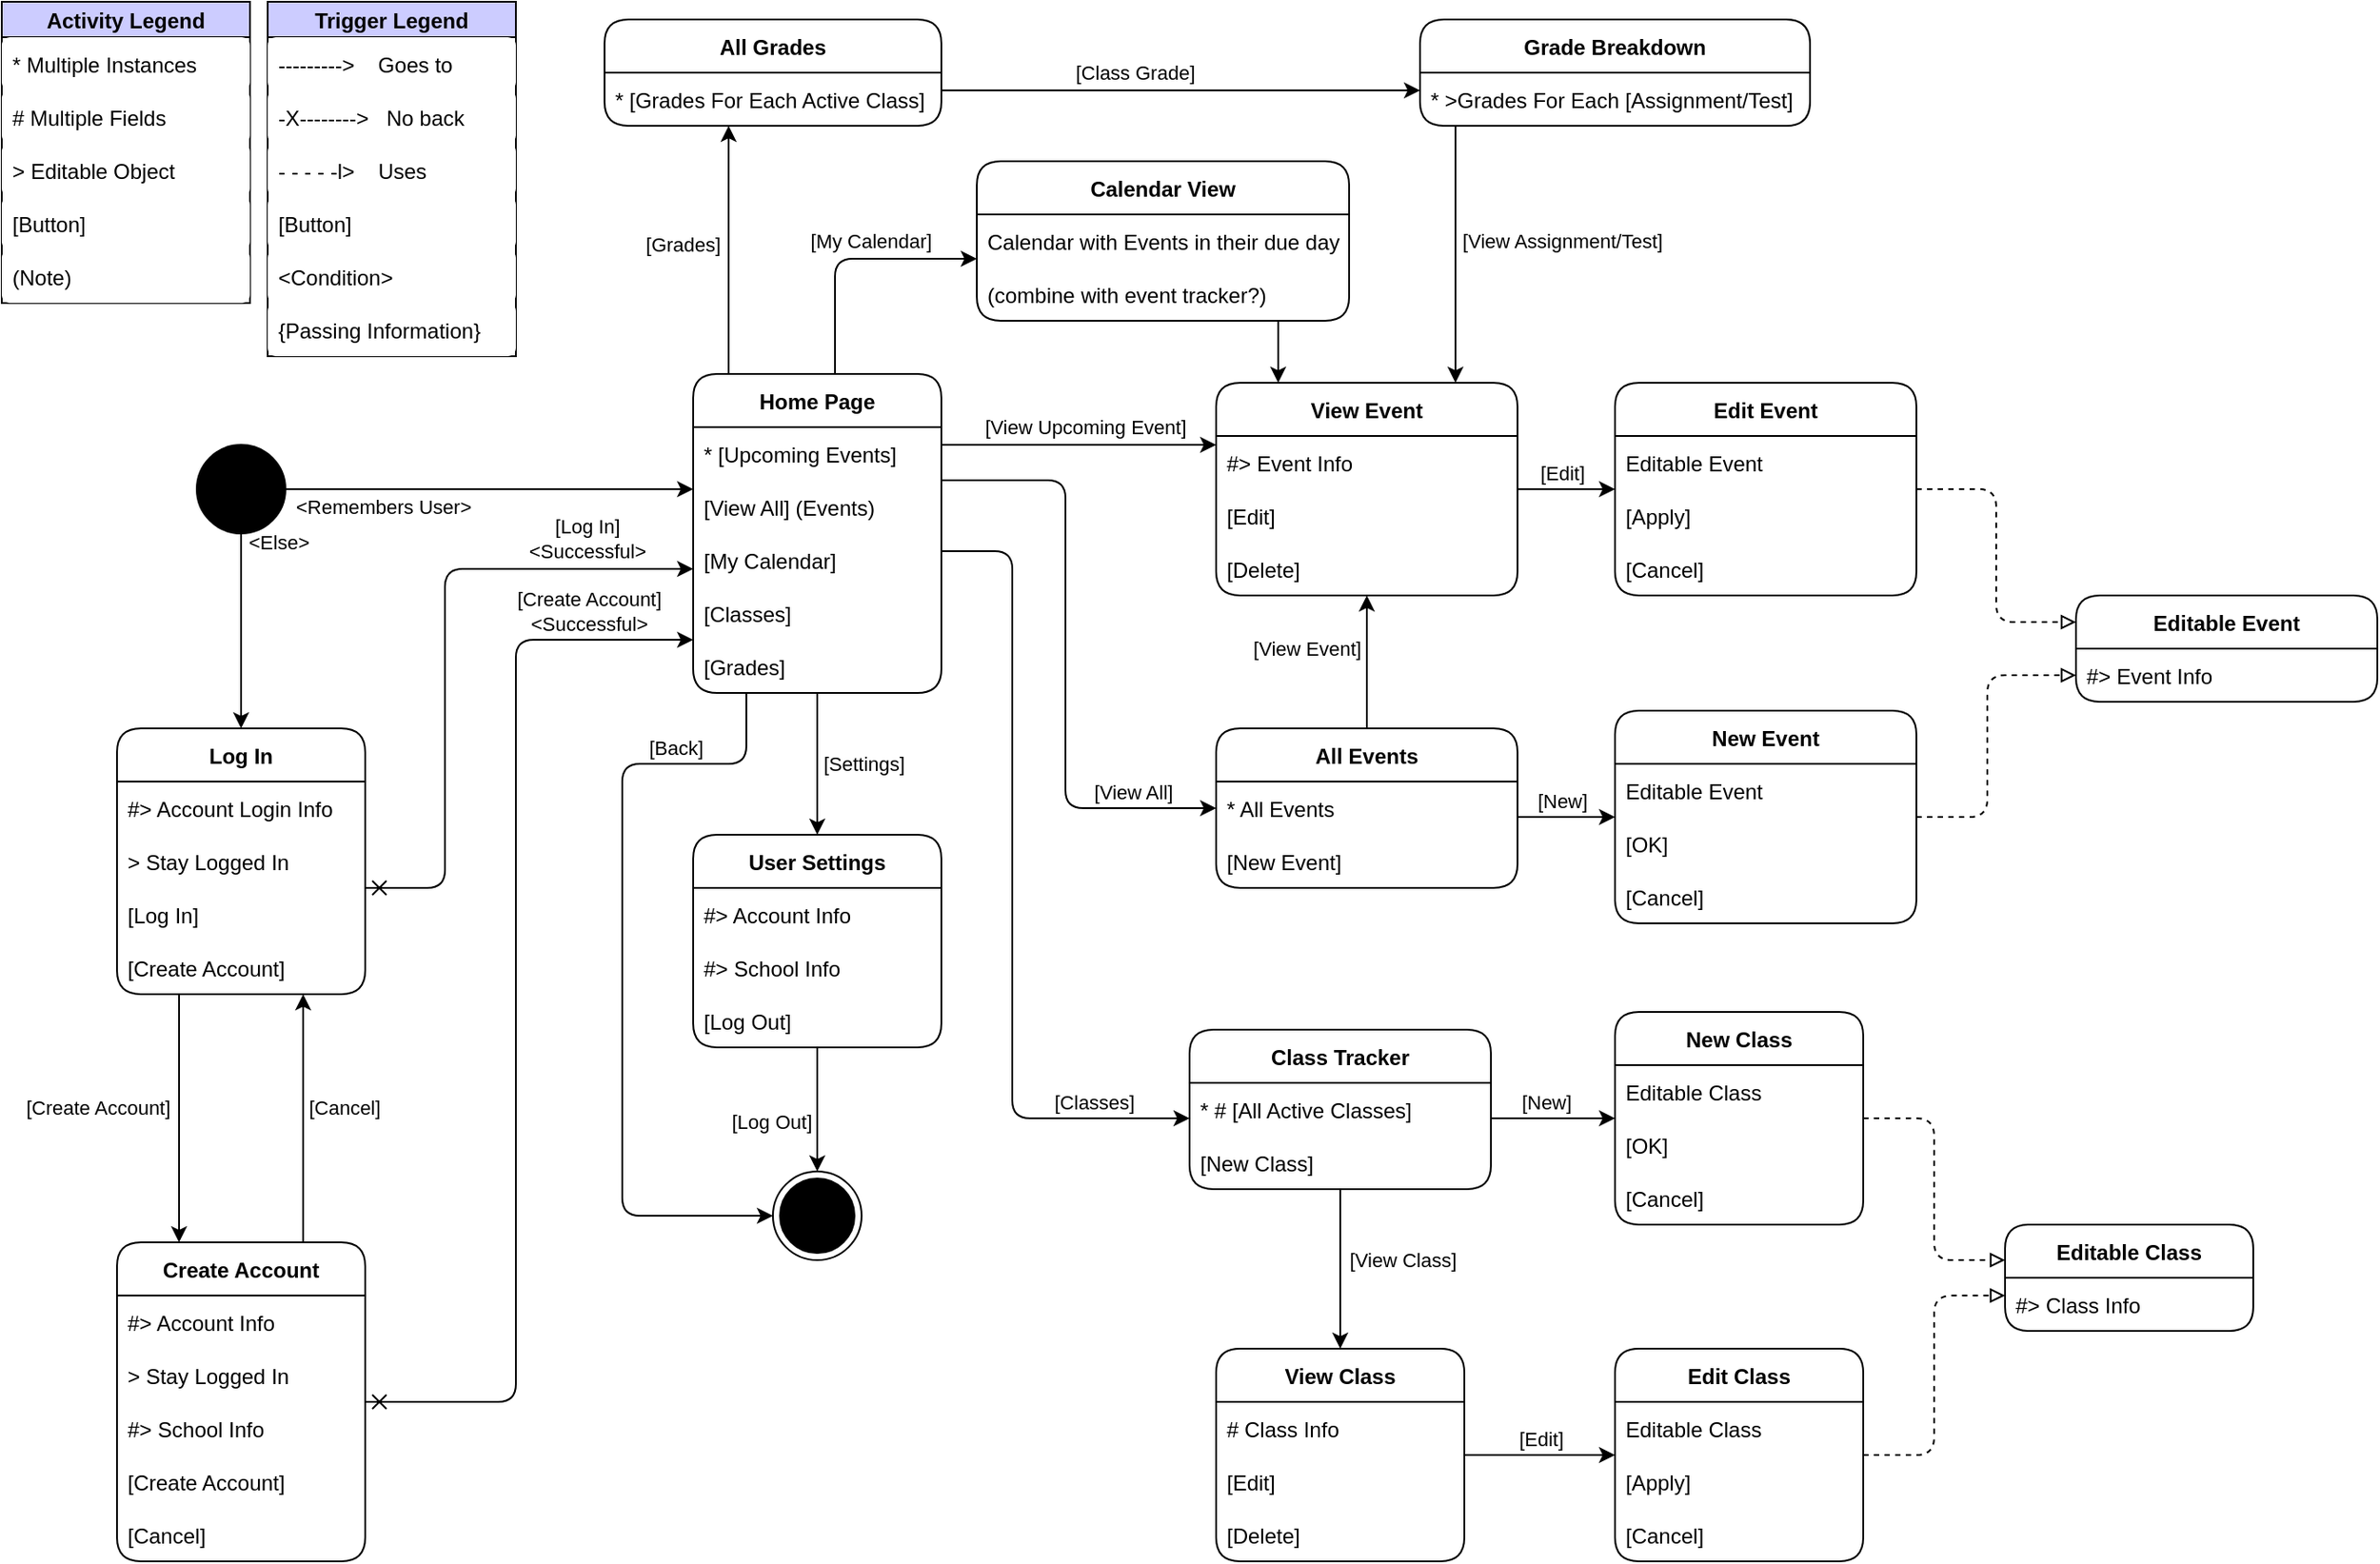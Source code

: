 <mxfile version="16.6.6" type="device"><diagram id="kKbdk3DMmN4ATs0Nf2j9" name="ActivityFlow"><mxGraphModel dx="1580" dy="858" grid="1" gridSize="10" guides="1" tooltips="1" connect="1" arrows="1" fold="1" page="1" pageScale="1" pageWidth="1600" pageHeight="900" math="0" shadow="0"><root><mxCell id="0"/><mxCell id="1" parent="0"/><mxCell id="BE4BFTMVZtyWPw7RVwTK-12" style="edgeStyle=orthogonalEdgeStyle;rounded=1;orthogonalLoop=1;jettySize=auto;html=1;entryX=0.25;entryY=0;entryDx=0;entryDy=0;" parent="1" source="g5MzkVIavXkQk6XkD34M-10" target="g5MzkVIavXkQk6XkD34M-20" edge="1"><mxGeometry relative="1" as="geometry"><Array as="points"><mxPoint x="100" y="520"/><mxPoint x="100" y="520"/></Array><mxPoint x="110" y="370" as="sourcePoint"/><mxPoint x="110" y="500" as="targetPoint"/></mxGeometry></mxCell><mxCell id="BE4BFTMVZtyWPw7RVwTK-13" value="[Create Account]" style="edgeLabel;html=1;align=center;verticalAlign=middle;resizable=0;points=[];rounded=1;" parent="BE4BFTMVZtyWPw7RVwTK-12" vertex="1" connectable="0"><mxGeometry x="-0.203" y="-2" relative="1" as="geometry"><mxPoint x="-44" y="8" as="offset"/></mxGeometry></mxCell><mxCell id="BE4BFTMVZtyWPw7RVwTK-20" style="edgeStyle=orthogonalEdgeStyle;rounded=1;orthogonalLoop=1;jettySize=auto;html=1;startArrow=cross;startFill=0;" parent="1" source="g5MzkVIavXkQk6XkD34M-10" target="g5MzkVIavXkQk6XkD34M-16" edge="1"><mxGeometry relative="1" as="geometry"><Array as="points"><mxPoint x="260" y="510"/><mxPoint x="260" y="330"/></Array><mxPoint x="270" y="220" as="sourcePoint"/><mxPoint x="370" y="220" as="targetPoint"/></mxGeometry></mxCell><mxCell id="BE4BFTMVZtyWPw7RVwTK-23" value="[Log In]&lt;br&gt;&amp;lt;Successful&amp;gt;" style="edgeLabel;html=1;align=center;verticalAlign=middle;resizable=0;points=[];rounded=1;" parent="BE4BFTMVZtyWPw7RVwTK-20" vertex="1" connectable="0"><mxGeometry x="-0.253" y="-2" relative="1" as="geometry"><mxPoint x="78" y="-106" as="offset"/></mxGeometry></mxCell><mxCell id="BE4BFTMVZtyWPw7RVwTK-11" style="edgeStyle=orthogonalEdgeStyle;rounded=1;orthogonalLoop=1;jettySize=auto;html=1;" parent="1" source="BE4BFTMVZtyWPw7RVwTK-5" target="g5MzkVIavXkQk6XkD34M-10" edge="1"><mxGeometry relative="1" as="geometry"><Array as="points"><mxPoint x="145" y="310"/><mxPoint x="145" y="310"/></Array><mxPoint x="20" y="240" as="targetPoint"/></mxGeometry></mxCell><mxCell id="BE4BFTMVZtyWPw7RVwTK-33" value="&amp;lt;Else&amp;gt;" style="edgeLabel;html=1;align=center;verticalAlign=middle;resizable=0;points=[];rounded=1;" parent="BE4BFTMVZtyWPw7RVwTK-11" vertex="1" connectable="0"><mxGeometry x="-0.305" y="-1" relative="1" as="geometry"><mxPoint x="22" y="-33" as="offset"/></mxGeometry></mxCell><mxCell id="BE4BFTMVZtyWPw7RVwTK-31" style="edgeStyle=orthogonalEdgeStyle;rounded=1;orthogonalLoop=1;jettySize=auto;html=1;" parent="1" source="BE4BFTMVZtyWPw7RVwTK-5" target="g5MzkVIavXkQk6XkD34M-16" edge="1"><mxGeometry relative="1" as="geometry"><Array as="points"><mxPoint x="250" y="285"/><mxPoint x="250" y="285"/></Array><mxPoint x="370" y="140" as="targetPoint"/></mxGeometry></mxCell><mxCell id="BE4BFTMVZtyWPw7RVwTK-32" value="&amp;lt;Remembers User&amp;gt;" style="edgeLabel;html=1;align=center;verticalAlign=middle;resizable=0;points=[];rounded=1;" parent="BE4BFTMVZtyWPw7RVwTK-31" vertex="1" connectable="0"><mxGeometry x="-0.947" y="1" relative="1" as="geometry"><mxPoint x="49" y="11" as="offset"/></mxGeometry></mxCell><mxCell id="BE4BFTMVZtyWPw7RVwTK-5" value="" style="ellipse;whiteSpace=wrap;html=1;aspect=fixed;fillColor=#000000;rounded=1;" parent="1" vertex="1"><mxGeometry x="120" y="260" width="50" height="50" as="geometry"/></mxCell><mxCell id="BE4BFTMVZtyWPw7RVwTK-21" style="edgeStyle=orthogonalEdgeStyle;rounded=1;orthogonalLoop=1;jettySize=auto;html=1;startArrow=cross;startFill=0;" parent="1" source="g5MzkVIavXkQk6XkD34M-20" target="g5MzkVIavXkQk6XkD34M-16" edge="1"><mxGeometry relative="1" as="geometry"><Array as="points"><mxPoint x="300" y="800"/><mxPoint x="300" y="370"/></Array><mxPoint x="290" y="700" as="sourcePoint"/><mxPoint x="370" y="290" as="targetPoint"/></mxGeometry></mxCell><mxCell id="BE4BFTMVZtyWPw7RVwTK-24" value="[Create Account]&lt;br&gt;&amp;lt;Successful&amp;gt;" style="edgeLabel;html=1;align=center;verticalAlign=middle;resizable=0;points=[];rounded=1;" parent="BE4BFTMVZtyWPw7RVwTK-21" vertex="1" connectable="0"><mxGeometry x="0.823" y="3" relative="1" as="geometry"><mxPoint x="-5" y="-13" as="offset"/></mxGeometry></mxCell><mxCell id="BE4BFTMVZtyWPw7RVwTK-25" style="edgeStyle=orthogonalEdgeStyle;rounded=1;orthogonalLoop=1;jettySize=auto;html=1;exitX=0.75;exitY=0;exitDx=0;exitDy=0;" parent="1" source="g5MzkVIavXkQk6XkD34M-20" target="g5MzkVIavXkQk6XkD34M-10" edge="1"><mxGeometry relative="1" as="geometry"><Array as="points"><mxPoint x="180" y="580"/><mxPoint x="180" y="580"/></Array><mxPoint x="190" y="500" as="sourcePoint"/><mxPoint x="170" y="350" as="targetPoint"/></mxGeometry></mxCell><mxCell id="BE4BFTMVZtyWPw7RVwTK-27" value="[Cancel]" style="edgeLabel;html=1;align=center;verticalAlign=middle;resizable=0;points=[];rounded=1;" parent="BE4BFTMVZtyWPw7RVwTK-25" vertex="1" connectable="0"><mxGeometry x="0.221" y="3" relative="1" as="geometry"><mxPoint x="26" y="9" as="offset"/></mxGeometry></mxCell><mxCell id="BE4BFTMVZtyWPw7RVwTK-15" value="Activity Legend" style="swimlane;fontStyle=1;childLayout=stackLayout;horizontal=1;startSize=20;horizontalStack=0;resizeParent=1;resizeParentMax=0;resizeLast=0;collapsible=1;marginBottom=0;fillColor=#CCCCFF;rounded=1;arcSize=0;" parent="1" vertex="1"><mxGeometry x="10" y="10" width="140" height="170" as="geometry"><mxRectangle x="10" y="405" width="70" height="30" as="alternateBounds"/></mxGeometry></mxCell><mxCell id="818lu7Hu3G7263-SzVhz-10" value="* Multiple Instances" style="text;strokeColor=none;fillColor=default;align=left;verticalAlign=middle;spacingLeft=4;spacingRight=4;overflow=hidden;points=[[0,0.5],[1,0.5]];portConstraint=eastwest;rotatable=0;rounded=1;" vertex="1" parent="BE4BFTMVZtyWPw7RVwTK-15"><mxGeometry y="20" width="140" height="30" as="geometry"/></mxCell><mxCell id="BE4BFTMVZtyWPw7RVwTK-16" value="# Multiple Fields" style="text;strokeColor=none;fillColor=default;align=left;verticalAlign=middle;spacingLeft=4;spacingRight=4;overflow=hidden;points=[[0,0.5],[1,0.5]];portConstraint=eastwest;rotatable=0;rounded=1;" parent="BE4BFTMVZtyWPw7RVwTK-15" vertex="1"><mxGeometry y="50" width="140" height="30" as="geometry"/></mxCell><mxCell id="BE4BFTMVZtyWPw7RVwTK-17" value="&gt; Editable Object" style="text;strokeColor=none;fillColor=default;align=left;verticalAlign=middle;spacingLeft=4;spacingRight=4;overflow=hidden;points=[[0,0.5],[1,0.5]];portConstraint=eastwest;rotatable=0;rounded=1;" parent="BE4BFTMVZtyWPw7RVwTK-15" vertex="1"><mxGeometry y="80" width="140" height="30" as="geometry"/></mxCell><mxCell id="818lu7Hu3G7263-SzVhz-1" value="[Button]" style="text;strokeColor=none;fillColor=default;align=left;verticalAlign=middle;spacingLeft=4;spacingRight=4;overflow=hidden;points=[[0,0.5],[1,0.5]];portConstraint=eastwest;rotatable=0;rounded=1;" vertex="1" parent="BE4BFTMVZtyWPw7RVwTK-15"><mxGeometry y="110" width="140" height="30" as="geometry"/></mxCell><mxCell id="818lu7Hu3G7263-SzVhz-2" value="(Note)" style="text;strokeColor=none;fillColor=default;align=left;verticalAlign=middle;spacingLeft=4;spacingRight=4;overflow=hidden;points=[[0,0.5],[1,0.5]];portConstraint=eastwest;rotatable=0;rounded=1;" vertex="1" parent="BE4BFTMVZtyWPw7RVwTK-15"><mxGeometry y="140" width="140" height="30" as="geometry"/></mxCell><mxCell id="BE4BFTMVZtyWPw7RVwTK-29" style="edgeStyle=orthogonalEdgeStyle;rounded=1;orthogonalLoop=1;jettySize=auto;html=1;" parent="1" source="g5MzkVIavXkQk6XkD34M-16" target="g5MzkVIavXkQk6XkD34M-27" edge="1"><mxGeometry relative="1" as="geometry"><Array as="points"><mxPoint x="470" y="440"/><mxPoint x="470" y="440"/></Array><mxPoint x="460" y="420" as="sourcePoint"/><mxPoint x="460" y="500" as="targetPoint"/></mxGeometry></mxCell><mxCell id="BE4BFTMVZtyWPw7RVwTK-30" value="[Settings]" style="edgeLabel;html=1;align=center;verticalAlign=middle;resizable=0;points=[];rounded=1;" parent="BE4BFTMVZtyWPw7RVwTK-29" vertex="1" connectable="0"><mxGeometry x="-0.264" y="1" relative="1" as="geometry"><mxPoint x="25" y="10" as="offset"/></mxGeometry></mxCell><mxCell id="g5MzkVIavXkQk6XkD34M-10" value="Log In" style="swimlane;fontStyle=1;childLayout=stackLayout;horizontal=1;startSize=30;horizontalStack=0;resizeParent=1;resizeParentMax=0;resizeLast=0;collapsible=1;marginBottom=0;rounded=1;" vertex="1" parent="1"><mxGeometry x="75" y="420" width="140" height="150" as="geometry"/></mxCell><mxCell id="g5MzkVIavXkQk6XkD34M-11" value="#&gt; Account Login Info" style="text;strokeColor=none;fillColor=none;align=left;verticalAlign=middle;spacingLeft=4;spacingRight=4;overflow=hidden;points=[[0,0.5],[1,0.5]];portConstraint=eastwest;rotatable=0;rounded=1;" vertex="1" parent="g5MzkVIavXkQk6XkD34M-10"><mxGeometry y="30" width="140" height="30" as="geometry"/></mxCell><mxCell id="g5MzkVIavXkQk6XkD34M-12" value="&gt; Stay Logged In" style="text;strokeColor=none;fillColor=none;align=left;verticalAlign=middle;spacingLeft=4;spacingRight=4;overflow=hidden;points=[[0,0.5],[1,0.5]];portConstraint=eastwest;rotatable=0;rounded=1;" vertex="1" parent="g5MzkVIavXkQk6XkD34M-10"><mxGeometry y="60" width="140" height="30" as="geometry"/></mxCell><mxCell id="g5MzkVIavXkQk6XkD34M-14" value="[Log In]" style="text;strokeColor=none;fillColor=none;align=left;verticalAlign=middle;spacingLeft=4;spacingRight=4;overflow=hidden;points=[[0,0.5],[1,0.5]];portConstraint=eastwest;rotatable=0;rounded=1;" vertex="1" parent="g5MzkVIavXkQk6XkD34M-10"><mxGeometry y="90" width="140" height="30" as="geometry"/></mxCell><mxCell id="g5MzkVIavXkQk6XkD34M-15" value="[Create Account]" style="text;strokeColor=none;fillColor=none;align=left;verticalAlign=middle;spacingLeft=4;spacingRight=4;overflow=hidden;points=[[0,0.5],[1,0.5]];portConstraint=eastwest;rotatable=0;rounded=1;" vertex="1" parent="g5MzkVIavXkQk6XkD34M-10"><mxGeometry y="120" width="140" height="30" as="geometry"/></mxCell><mxCell id="g5MzkVIavXkQk6XkD34M-52" style="edgeStyle=orthogonalEdgeStyle;rounded=1;orthogonalLoop=1;jettySize=auto;html=1;" edge="1" parent="1" source="g5MzkVIavXkQk6XkD34M-16" target="g5MzkVIavXkQk6XkD34M-45"><mxGeometry relative="1" as="geometry"><Array as="points"><mxPoint x="580" y="320"/><mxPoint x="580" y="640"/></Array></mxGeometry></mxCell><mxCell id="818lu7Hu3G7263-SzVhz-37" value="[Classes]" style="edgeLabel;html=1;align=center;verticalAlign=middle;resizable=0;points=[];rounded=1;" vertex="1" connectable="0" parent="g5MzkVIavXkQk6XkD34M-52"><mxGeometry x="0.449" y="-1" relative="1" as="geometry"><mxPoint x="47" y="17" as="offset"/></mxGeometry></mxCell><mxCell id="818lu7Hu3G7263-SzVhz-35" style="edgeStyle=orthogonalEdgeStyle;rounded=1;orthogonalLoop=1;jettySize=auto;html=1;" edge="1" parent="1" source="g5MzkVIavXkQk6XkD34M-16" target="818lu7Hu3G7263-SzVhz-30"><mxGeometry relative="1" as="geometry"><Array as="points"><mxPoint x="610" y="280"/><mxPoint x="610" y="465"/></Array></mxGeometry></mxCell><mxCell id="818lu7Hu3G7263-SzVhz-36" value="[View All]" style="edgeLabel;html=1;align=center;verticalAlign=middle;resizable=0;points=[];rounded=1;" vertex="1" connectable="0" parent="818lu7Hu3G7263-SzVhz-35"><mxGeometry x="-0.282" y="-3" relative="1" as="geometry"><mxPoint x="41" y="124" as="offset"/></mxGeometry></mxCell><mxCell id="818lu7Hu3G7263-SzVhz-41" style="edgeStyle=orthogonalEdgeStyle;rounded=1;orthogonalLoop=1;jettySize=auto;html=1;" edge="1" parent="1" source="g5MzkVIavXkQk6XkD34M-16" target="g5MzkVIavXkQk6XkD34M-38"><mxGeometry relative="1" as="geometry"><Array as="points"><mxPoint x="480" y="155"/></Array></mxGeometry></mxCell><mxCell id="818lu7Hu3G7263-SzVhz-59" value="[My Calendar]" style="edgeLabel;html=1;align=center;verticalAlign=middle;resizable=0;points=[];rounded=1;" vertex="1" connectable="0" parent="818lu7Hu3G7263-SzVhz-41"><mxGeometry x="0.244" y="3" relative="1" as="geometry"><mxPoint x="-5" y="-7" as="offset"/></mxGeometry></mxCell><mxCell id="818lu7Hu3G7263-SzVhz-47" style="edgeStyle=orthogonalEdgeStyle;rounded=1;orthogonalLoop=1;jettySize=auto;html=1;" edge="1" parent="1" source="g5MzkVIavXkQk6XkD34M-16" target="818lu7Hu3G7263-SzVhz-24"><mxGeometry relative="1" as="geometry"><Array as="points"><mxPoint x="650" y="260"/><mxPoint x="650" y="260"/></Array></mxGeometry></mxCell><mxCell id="818lu7Hu3G7263-SzVhz-48" value="[View Upcoming Event]" style="edgeLabel;html=1;align=center;verticalAlign=middle;resizable=0;points=[];rounded=1;" vertex="1" connectable="0" parent="818lu7Hu3G7263-SzVhz-47"><mxGeometry x="-0.291" y="-4" relative="1" as="geometry"><mxPoint x="26" y="-14" as="offset"/></mxGeometry></mxCell><mxCell id="818lu7Hu3G7263-SzVhz-57" style="edgeStyle=orthogonalEdgeStyle;rounded=1;orthogonalLoop=1;jettySize=auto;html=1;" edge="1" parent="1" source="g5MzkVIavXkQk6XkD34M-16" target="818lu7Hu3G7263-SzVhz-49"><mxGeometry relative="1" as="geometry"><Array as="points"><mxPoint x="420" y="210"/><mxPoint x="420" y="210"/></Array></mxGeometry></mxCell><mxCell id="818lu7Hu3G7263-SzVhz-58" value="[Grades]" style="edgeLabel;html=1;align=center;verticalAlign=middle;resizable=0;points=[];rounded=1;" vertex="1" connectable="0" parent="818lu7Hu3G7263-SzVhz-57"><mxGeometry x="-0.209" y="1" relative="1" as="geometry"><mxPoint x="-25" y="-18" as="offset"/></mxGeometry></mxCell><mxCell id="818lu7Hu3G7263-SzVhz-75" style="edgeStyle=orthogonalEdgeStyle;rounded=1;orthogonalLoop=1;jettySize=auto;html=1;startArrow=none;startFill=0;" edge="1" parent="1" source="g5MzkVIavXkQk6XkD34M-16" target="g5MzkVIavXkQk6XkD34M-37"><mxGeometry relative="1" as="geometry"><Array as="points"><mxPoint x="430" y="440"/><mxPoint x="360" y="440"/><mxPoint x="360" y="695"/></Array></mxGeometry></mxCell><mxCell id="818lu7Hu3G7263-SzVhz-76" value="[Back]" style="edgeLabel;html=1;align=center;verticalAlign=middle;resizable=0;points=[];rounded=1;" vertex="1" connectable="0" parent="818lu7Hu3G7263-SzVhz-75"><mxGeometry x="-0.58" y="-1" relative="1" as="geometry"><mxPoint x="14" y="-8" as="offset"/></mxGeometry></mxCell><mxCell id="g5MzkVIavXkQk6XkD34M-16" value="Home Page" style="swimlane;fontStyle=1;childLayout=stackLayout;horizontal=1;startSize=30;horizontalStack=0;resizeParent=1;resizeParentMax=0;resizeLast=0;collapsible=1;marginBottom=0;rounded=1;" vertex="1" parent="1"><mxGeometry x="400" y="220" width="140" height="180" as="geometry"/></mxCell><mxCell id="g5MzkVIavXkQk6XkD34M-18" value="* [Upcoming Events]" style="text;strokeColor=none;fillColor=none;align=left;verticalAlign=middle;spacingLeft=4;spacingRight=4;overflow=hidden;points=[[0,0.5],[1,0.5]];portConstraint=eastwest;rotatable=0;rounded=1;" vertex="1" parent="g5MzkVIavXkQk6XkD34M-16"><mxGeometry y="30" width="140" height="30" as="geometry"/></mxCell><mxCell id="g5MzkVIavXkQk6XkD34M-19" value="[View All] (Events)" style="text;strokeColor=none;fillColor=none;align=left;verticalAlign=middle;spacingLeft=4;spacingRight=4;overflow=hidden;points=[[0,0.5],[1,0.5]];portConstraint=eastwest;rotatable=0;rounded=1;" vertex="1" parent="g5MzkVIavXkQk6XkD34M-16"><mxGeometry y="60" width="140" height="30" as="geometry"/></mxCell><mxCell id="818lu7Hu3G7263-SzVhz-42" value="[My Calendar]" style="text;strokeColor=none;fillColor=none;align=left;verticalAlign=middle;spacingLeft=4;spacingRight=4;overflow=hidden;points=[[0,0.5],[1,0.5]];portConstraint=eastwest;rotatable=0;rounded=1;" vertex="1" parent="g5MzkVIavXkQk6XkD34M-16"><mxGeometry y="90" width="140" height="30" as="geometry"/></mxCell><mxCell id="g5MzkVIavXkQk6XkD34M-17" value="[Classes]" style="text;strokeColor=none;fillColor=none;align=left;verticalAlign=middle;spacingLeft=4;spacingRight=4;overflow=hidden;points=[[0,0.5],[1,0.5]];portConstraint=eastwest;rotatable=0;rounded=1;" vertex="1" parent="g5MzkVIavXkQk6XkD34M-16"><mxGeometry y="120" width="140" height="30" as="geometry"/></mxCell><mxCell id="818lu7Hu3G7263-SzVhz-51" value="[Grades]" style="text;strokeColor=none;fillColor=none;align=left;verticalAlign=middle;spacingLeft=4;spacingRight=4;overflow=hidden;points=[[0,0.5],[1,0.5]];portConstraint=eastwest;rotatable=0;rounded=1;" vertex="1" parent="g5MzkVIavXkQk6XkD34M-16"><mxGeometry y="150" width="140" height="30" as="geometry"/></mxCell><mxCell id="g5MzkVIavXkQk6XkD34M-20" value="Create Account" style="swimlane;fontStyle=1;childLayout=stackLayout;horizontal=1;startSize=30;horizontalStack=0;resizeParent=1;resizeParentMax=0;resizeLast=0;collapsible=1;marginBottom=0;rounded=1;" vertex="1" parent="1"><mxGeometry x="75" y="710" width="140" height="180" as="geometry"/></mxCell><mxCell id="g5MzkVIavXkQk6XkD34M-21" value="#&gt; Account Info" style="text;strokeColor=none;fillColor=none;align=left;verticalAlign=middle;spacingLeft=4;spacingRight=4;overflow=hidden;points=[[0,0.5],[1,0.5]];portConstraint=eastwest;rotatable=0;rounded=1;" vertex="1" parent="g5MzkVIavXkQk6XkD34M-20"><mxGeometry y="30" width="140" height="30" as="geometry"/></mxCell><mxCell id="g5MzkVIavXkQk6XkD34M-23" value="&gt; Stay Logged In" style="text;strokeColor=none;fillColor=none;align=left;verticalAlign=middle;spacingLeft=4;spacingRight=4;overflow=hidden;points=[[0,0.5],[1,0.5]];portConstraint=eastwest;rotatable=0;rounded=1;" vertex="1" parent="g5MzkVIavXkQk6XkD34M-20"><mxGeometry y="60" width="140" height="30" as="geometry"/></mxCell><mxCell id="g5MzkVIavXkQk6XkD34M-24" value="#&gt; School Info" style="text;strokeColor=none;fillColor=none;align=left;verticalAlign=middle;spacingLeft=4;spacingRight=4;overflow=hidden;points=[[0,0.5],[1,0.5]];portConstraint=eastwest;rotatable=0;rounded=1;" vertex="1" parent="g5MzkVIavXkQk6XkD34M-20"><mxGeometry y="90" width="140" height="30" as="geometry"/></mxCell><mxCell id="g5MzkVIavXkQk6XkD34M-25" value="[Create Account]" style="text;strokeColor=none;fillColor=none;align=left;verticalAlign=middle;spacingLeft=4;spacingRight=4;overflow=hidden;points=[[0,0.5],[1,0.5]];portConstraint=eastwest;rotatable=0;rounded=1;" vertex="1" parent="g5MzkVIavXkQk6XkD34M-20"><mxGeometry y="120" width="140" height="30" as="geometry"/></mxCell><mxCell id="g5MzkVIavXkQk6XkD34M-26" value="[Cancel]" style="text;strokeColor=none;fillColor=none;align=left;verticalAlign=middle;spacingLeft=4;spacingRight=4;overflow=hidden;points=[[0,0.5],[1,0.5]];portConstraint=eastwest;rotatable=0;rounded=1;" vertex="1" parent="g5MzkVIavXkQk6XkD34M-20"><mxGeometry y="150" width="140" height="30" as="geometry"/></mxCell><mxCell id="g5MzkVIavXkQk6XkD34M-42" style="edgeStyle=orthogonalEdgeStyle;rounded=1;orthogonalLoop=1;jettySize=auto;html=1;" edge="1" parent="1" source="g5MzkVIavXkQk6XkD34M-27" target="g5MzkVIavXkQk6XkD34M-37"><mxGeometry relative="1" as="geometry"/></mxCell><mxCell id="g5MzkVIavXkQk6XkD34M-43" value="[Log Out]" style="edgeLabel;html=1;align=center;verticalAlign=middle;resizable=0;points=[];rounded=1;" vertex="1" connectable="0" parent="g5MzkVIavXkQk6XkD34M-42"><mxGeometry x="-0.242" relative="1" as="geometry"><mxPoint x="-26" y="15" as="offset"/></mxGeometry></mxCell><mxCell id="g5MzkVIavXkQk6XkD34M-27" value="User Settings" style="swimlane;fontStyle=1;childLayout=stackLayout;horizontal=1;startSize=30;horizontalStack=0;resizeParent=1;resizeParentMax=0;resizeLast=0;collapsible=1;marginBottom=0;rounded=1;" vertex="1" parent="1"><mxGeometry x="400" y="480" width="140" height="120" as="geometry"/></mxCell><mxCell id="g5MzkVIavXkQk6XkD34M-28" value="#&gt; Account Info" style="text;strokeColor=none;fillColor=none;align=left;verticalAlign=middle;spacingLeft=4;spacingRight=4;overflow=hidden;points=[[0,0.5],[1,0.5]];portConstraint=eastwest;rotatable=0;rounded=1;" vertex="1" parent="g5MzkVIavXkQk6XkD34M-27"><mxGeometry y="30" width="140" height="30" as="geometry"/></mxCell><mxCell id="g5MzkVIavXkQk6XkD34M-30" value="#&gt; School Info" style="text;strokeColor=none;fillColor=none;align=left;verticalAlign=middle;spacingLeft=4;spacingRight=4;overflow=hidden;points=[[0,0.5],[1,0.5]];portConstraint=eastwest;rotatable=0;rounded=1;" vertex="1" parent="g5MzkVIavXkQk6XkD34M-27"><mxGeometry y="60" width="140" height="30" as="geometry"/></mxCell><mxCell id="g5MzkVIavXkQk6XkD34M-31" value="[Log Out]" style="text;strokeColor=none;fillColor=none;align=left;verticalAlign=middle;spacingLeft=4;spacingRight=4;overflow=hidden;points=[[0,0.5],[1,0.5]];portConstraint=eastwest;rotatable=0;rounded=1;" vertex="1" parent="g5MzkVIavXkQk6XkD34M-27"><mxGeometry y="90" width="140" height="30" as="geometry"/></mxCell><mxCell id="g5MzkVIavXkQk6XkD34M-37" value="" style="ellipse;html=1;shape=endState;fillColor=#000000;strokeColor=#000000;rounded=1;strokeWidth=1;perimeterSpacing=0;" vertex="1" parent="1"><mxGeometry x="445" y="670" width="50" height="50" as="geometry"/></mxCell><mxCell id="818lu7Hu3G7263-SzVhz-127" style="edgeStyle=orthogonalEdgeStyle;rounded=1;orthogonalLoop=1;jettySize=auto;html=1;startArrow=none;startFill=0;endArrow=classic;endFill=1;" edge="1" parent="1" source="g5MzkVIavXkQk6XkD34M-38" target="818lu7Hu3G7263-SzVhz-24"><mxGeometry relative="1" as="geometry"><Array as="points"><mxPoint x="730" y="220"/><mxPoint x="730" y="220"/></Array></mxGeometry></mxCell><mxCell id="g5MzkVIavXkQk6XkD34M-38" value="Calendar View" style="swimlane;fontStyle=1;childLayout=stackLayout;horizontal=1;startSize=30;horizontalStack=0;resizeParent=1;resizeParentMax=0;resizeLast=0;collapsible=1;marginBottom=0;rounded=1;" vertex="1" parent="1"><mxGeometry x="560" y="100" width="210" height="90" as="geometry"/></mxCell><mxCell id="818lu7Hu3G7263-SzVhz-126" value="Calendar with Events in their due day" style="text;strokeColor=none;fillColor=none;align=left;verticalAlign=middle;spacingLeft=4;spacingRight=4;overflow=hidden;points=[[0,0.5],[1,0.5]];portConstraint=eastwest;rotatable=0;rounded=1;" vertex="1" parent="g5MzkVIavXkQk6XkD34M-38"><mxGeometry y="30" width="210" height="30" as="geometry"/></mxCell><mxCell id="g5MzkVIavXkQk6XkD34M-59" value="(combine with event tracker?)" style="text;strokeColor=none;fillColor=none;align=left;verticalAlign=middle;spacingLeft=4;spacingRight=4;overflow=hidden;points=[[0,0.5],[1,0.5]];portConstraint=eastwest;rotatable=0;rounded=1;" vertex="1" parent="g5MzkVIavXkQk6XkD34M-38"><mxGeometry y="60" width="210" height="30" as="geometry"/></mxCell><mxCell id="g5MzkVIavXkQk6XkD34M-45" value="Class Tracker" style="swimlane;fontStyle=1;childLayout=stackLayout;horizontal=1;startSize=30;horizontalStack=0;resizeParent=1;resizeParentMax=0;resizeLast=0;collapsible=1;marginBottom=0;rounded=1;" vertex="1" parent="1"><mxGeometry x="680" y="590" width="170" height="90" as="geometry"/></mxCell><mxCell id="g5MzkVIavXkQk6XkD34M-51" value="* # [All Active Classes]" style="text;strokeColor=none;fillColor=none;align=left;verticalAlign=middle;spacingLeft=4;spacingRight=4;overflow=hidden;points=[[0,0.5],[1,0.5]];portConstraint=eastwest;rotatable=0;rounded=1;" vertex="1" parent="g5MzkVIavXkQk6XkD34M-45"><mxGeometry y="30" width="170" height="30" as="geometry"/></mxCell><mxCell id="g5MzkVIavXkQk6XkD34M-48" value="[New Class]" style="text;strokeColor=none;fillColor=none;align=left;verticalAlign=middle;spacingLeft=4;spacingRight=4;overflow=hidden;points=[[0,0.5],[1,0.5]];portConstraint=eastwest;rotatable=0;rounded=1;" vertex="1" parent="g5MzkVIavXkQk6XkD34M-45"><mxGeometry y="60" width="170" height="30" as="geometry"/></mxCell><mxCell id="818lu7Hu3G7263-SzVhz-4" value="Trigger Legend" style="swimlane;fontStyle=1;childLayout=stackLayout;horizontal=1;startSize=20;horizontalStack=0;resizeParent=1;resizeParentMax=0;resizeLast=0;collapsible=1;marginBottom=0;fillColor=#CCCCFF;rounded=1;arcSize=0;" vertex="1" parent="1"><mxGeometry x="160" y="10" width="140" height="200" as="geometry"><mxRectangle x="10" y="405" width="70" height="30" as="alternateBounds"/></mxGeometry></mxCell><mxCell id="818lu7Hu3G7263-SzVhz-72" value="---------&gt;    Goes to" style="text;strokeColor=none;fillColor=default;align=left;verticalAlign=middle;spacingLeft=4;spacingRight=4;overflow=hidden;points=[[0,0.5],[1,0.5]];portConstraint=eastwest;rotatable=0;rounded=1;" vertex="1" parent="818lu7Hu3G7263-SzVhz-4"><mxGeometry y="20" width="140" height="30" as="geometry"/></mxCell><mxCell id="818lu7Hu3G7263-SzVhz-70" value="-X--------&gt;   No back" style="text;strokeColor=none;fillColor=default;align=left;verticalAlign=middle;spacingLeft=4;spacingRight=4;overflow=hidden;points=[[0,0.5],[1,0.5]];portConstraint=eastwest;rotatable=0;rounded=1;" vertex="1" parent="818lu7Hu3G7263-SzVhz-4"><mxGeometry y="50" width="140" height="30" as="geometry"/></mxCell><mxCell id="818lu7Hu3G7263-SzVhz-73" value="- - - - -l&gt;    Uses" style="text;strokeColor=none;fillColor=default;align=left;verticalAlign=middle;spacingLeft=4;spacingRight=4;overflow=hidden;points=[[0,0.5],[1,0.5]];portConstraint=eastwest;rotatable=0;rounded=1;" vertex="1" parent="818lu7Hu3G7263-SzVhz-4"><mxGeometry y="80" width="140" height="30" as="geometry"/></mxCell><mxCell id="818lu7Hu3G7263-SzVhz-5" value="[Button]" style="text;strokeColor=none;fillColor=default;align=left;verticalAlign=middle;spacingLeft=4;spacingRight=4;overflow=hidden;points=[[0,0.5],[1,0.5]];portConstraint=eastwest;rotatable=0;rounded=1;" vertex="1" parent="818lu7Hu3G7263-SzVhz-4"><mxGeometry y="110" width="140" height="30" as="geometry"/></mxCell><mxCell id="818lu7Hu3G7263-SzVhz-6" value="&lt;Condition&gt;" style="text;strokeColor=none;fillColor=default;align=left;verticalAlign=middle;spacingLeft=4;spacingRight=4;overflow=hidden;points=[[0,0.5],[1,0.5]];portConstraint=eastwest;rotatable=0;rounded=1;" vertex="1" parent="818lu7Hu3G7263-SzVhz-4"><mxGeometry y="140" width="140" height="30" as="geometry"/></mxCell><mxCell id="818lu7Hu3G7263-SzVhz-12" value="{Passing Information}" style="text;strokeColor=none;fillColor=default;align=left;verticalAlign=middle;spacingLeft=4;spacingRight=4;overflow=hidden;points=[[0,0.5],[1,0.5]];portConstraint=eastwest;rotatable=0;rounded=1;" vertex="1" parent="818lu7Hu3G7263-SzVhz-4"><mxGeometry y="170" width="140" height="30" as="geometry"/></mxCell><mxCell id="818lu7Hu3G7263-SzVhz-18" value="View Class" style="swimlane;fontStyle=1;childLayout=stackLayout;horizontal=1;startSize=30;horizontalStack=0;resizeParent=1;resizeParentMax=0;resizeLast=0;collapsible=1;marginBottom=0;rounded=1;" vertex="1" parent="1"><mxGeometry x="695" y="770" width="140" height="120" as="geometry"/></mxCell><mxCell id="818lu7Hu3G7263-SzVhz-19" value="# Class Info" style="text;strokeColor=none;fillColor=none;align=left;verticalAlign=middle;spacingLeft=4;spacingRight=4;overflow=hidden;points=[[0,0.5],[1,0.5]];portConstraint=eastwest;rotatable=0;rounded=1;" vertex="1" parent="818lu7Hu3G7263-SzVhz-18"><mxGeometry y="30" width="140" height="30" as="geometry"/></mxCell><mxCell id="818lu7Hu3G7263-SzVhz-29" value="[Edit]" style="text;strokeColor=none;fillColor=none;align=left;verticalAlign=middle;spacingLeft=4;spacingRight=4;overflow=hidden;points=[[0,0.5],[1,0.5]];portConstraint=eastwest;rotatable=0;rounded=1;" vertex="1" parent="818lu7Hu3G7263-SzVhz-18"><mxGeometry y="60" width="140" height="30" as="geometry"/></mxCell><mxCell id="818lu7Hu3G7263-SzVhz-34" value="[Delete]" style="text;strokeColor=none;fillColor=none;align=left;verticalAlign=middle;spacingLeft=4;spacingRight=4;overflow=hidden;points=[[0,0.5],[1,0.5]];portConstraint=eastwest;rotatable=0;rounded=1;" vertex="1" parent="818lu7Hu3G7263-SzVhz-18"><mxGeometry y="90" width="140" height="30" as="geometry"/></mxCell><mxCell id="818lu7Hu3G7263-SzVhz-22" style="edgeStyle=orthogonalEdgeStyle;rounded=1;orthogonalLoop=1;jettySize=auto;html=1;" edge="1" parent="1" source="g5MzkVIavXkQk6XkD34M-45" target="818lu7Hu3G7263-SzVhz-18"><mxGeometry relative="1" as="geometry"><mxPoint x="840" y="475" as="sourcePoint"/><Array as="points"/></mxGeometry></mxCell><mxCell id="818lu7Hu3G7263-SzVhz-40" value="[View Class]" style="edgeLabel;html=1;align=center;verticalAlign=middle;resizable=0;points=[];rounded=1;" vertex="1" connectable="0" parent="818lu7Hu3G7263-SzVhz-22"><mxGeometry x="-0.293" relative="1" as="geometry"><mxPoint x="35" y="8" as="offset"/></mxGeometry></mxCell><mxCell id="818lu7Hu3G7263-SzVhz-24" value="View Event" style="swimlane;fontStyle=1;childLayout=stackLayout;horizontal=1;startSize=30;horizontalStack=0;resizeParent=1;resizeParentMax=0;resizeLast=0;collapsible=1;marginBottom=0;rounded=1;" vertex="1" parent="1"><mxGeometry x="695" y="225" width="170" height="120" as="geometry"/></mxCell><mxCell id="818lu7Hu3G7263-SzVhz-25" value="#&gt; Event Info" style="text;strokeColor=none;fillColor=none;align=left;verticalAlign=middle;spacingLeft=4;spacingRight=4;overflow=hidden;points=[[0,0.5],[1,0.5]];portConstraint=eastwest;rotatable=0;rounded=1;" vertex="1" parent="818lu7Hu3G7263-SzVhz-24"><mxGeometry y="30" width="170" height="30" as="geometry"/></mxCell><mxCell id="818lu7Hu3G7263-SzVhz-26" value="[Edit]" style="text;strokeColor=none;fillColor=none;align=left;verticalAlign=middle;spacingLeft=4;spacingRight=4;overflow=hidden;points=[[0,0.5],[1,0.5]];portConstraint=eastwest;rotatable=0;rounded=1;" vertex="1" parent="818lu7Hu3G7263-SzVhz-24"><mxGeometry y="60" width="170" height="30" as="geometry"/></mxCell><mxCell id="818lu7Hu3G7263-SzVhz-27" value="[Delete]" style="text;strokeColor=none;fillColor=none;align=left;verticalAlign=middle;spacingLeft=4;spacingRight=4;overflow=hidden;points=[[0,0.5],[1,0.5]];portConstraint=eastwest;rotatable=0;rounded=1;" vertex="1" parent="818lu7Hu3G7263-SzVhz-24"><mxGeometry y="90" width="170" height="30" as="geometry"/></mxCell><mxCell id="818lu7Hu3G7263-SzVhz-38" style="edgeStyle=orthogonalEdgeStyle;rounded=1;orthogonalLoop=1;jettySize=auto;html=1;" edge="1" parent="1" source="818lu7Hu3G7263-SzVhz-30" target="818lu7Hu3G7263-SzVhz-24"><mxGeometry relative="1" as="geometry"><Array as="points"><mxPoint x="785" y="340"/></Array></mxGeometry></mxCell><mxCell id="818lu7Hu3G7263-SzVhz-39" value="[View Event]" style="edgeLabel;html=1;align=center;verticalAlign=middle;resizable=0;points=[];rounded=1;" vertex="1" connectable="0" parent="818lu7Hu3G7263-SzVhz-38"><mxGeometry x="-0.296" y="2" relative="1" as="geometry"><mxPoint x="-32" y="-19" as="offset"/></mxGeometry></mxCell><mxCell id="818lu7Hu3G7263-SzVhz-30" value="All Events" style="swimlane;fontStyle=1;childLayout=stackLayout;horizontal=1;startSize=30;horizontalStack=0;resizeParent=1;resizeParentMax=0;resizeLast=0;collapsible=1;marginBottom=0;rounded=1;" vertex="1" parent="1"><mxGeometry x="695" y="420" width="170" height="90" as="geometry"/></mxCell><mxCell id="818lu7Hu3G7263-SzVhz-31" value="* All Events" style="text;strokeColor=none;fillColor=none;align=left;verticalAlign=middle;spacingLeft=4;spacingRight=4;overflow=hidden;points=[[0,0.5],[1,0.5]];portConstraint=eastwest;rotatable=0;rounded=1;" vertex="1" parent="818lu7Hu3G7263-SzVhz-30"><mxGeometry y="30" width="170" height="30" as="geometry"/></mxCell><mxCell id="818lu7Hu3G7263-SzVhz-32" value="[New Event]" style="text;strokeColor=none;fillColor=none;align=left;verticalAlign=middle;spacingLeft=4;spacingRight=4;overflow=hidden;points=[[0,0.5],[1,0.5]];portConstraint=eastwest;rotatable=0;rounded=1;" vertex="1" parent="818lu7Hu3G7263-SzVhz-30"><mxGeometry y="60" width="170" height="30" as="geometry"/></mxCell><mxCell id="818lu7Hu3G7263-SzVhz-122" style="edgeStyle=orthogonalEdgeStyle;rounded=1;orthogonalLoop=1;jettySize=auto;html=1;startArrow=none;startFill=0;endArrow=classic;endFill=1;" edge="1" parent="1" source="818lu7Hu3G7263-SzVhz-49" target="818lu7Hu3G7263-SzVhz-68"><mxGeometry relative="1" as="geometry"><Array as="points"><mxPoint x="680" y="60"/><mxPoint x="680" y="60"/></Array></mxGeometry></mxCell><mxCell id="818lu7Hu3G7263-SzVhz-123" value="[Class Grade]" style="edgeLabel;html=1;align=center;verticalAlign=middle;resizable=0;points=[];" vertex="1" connectable="0" parent="818lu7Hu3G7263-SzVhz-122"><mxGeometry x="-0.293" relative="1" as="geometry"><mxPoint x="13" y="-10" as="offset"/></mxGeometry></mxCell><mxCell id="818lu7Hu3G7263-SzVhz-49" value="All Grades" style="swimlane;fontStyle=1;childLayout=stackLayout;horizontal=1;startSize=30;horizontalStack=0;resizeParent=1;resizeParentMax=0;resizeLast=0;collapsible=1;marginBottom=0;rounded=1;" vertex="1" parent="1"><mxGeometry x="350" y="20" width="190" height="60" as="geometry"/></mxCell><mxCell id="818lu7Hu3G7263-SzVhz-50" value="* [Grades For Each Active Class]" style="text;strokeColor=none;fillColor=none;align=left;verticalAlign=middle;spacingLeft=4;spacingRight=4;overflow=hidden;points=[[0,0.5],[1,0.5]];portConstraint=eastwest;rotatable=0;rounded=1;" vertex="1" parent="818lu7Hu3G7263-SzVhz-49"><mxGeometry y="30" width="190" height="30" as="geometry"/></mxCell><mxCell id="818lu7Hu3G7263-SzVhz-124" style="edgeStyle=orthogonalEdgeStyle;rounded=1;orthogonalLoop=1;jettySize=auto;html=1;startArrow=none;startFill=0;endArrow=classic;endFill=1;" edge="1" parent="1" source="818lu7Hu3G7263-SzVhz-68" target="818lu7Hu3G7263-SzVhz-24"><mxGeometry relative="1" as="geometry"><Array as="points"><mxPoint x="830" y="210"/><mxPoint x="830" y="210"/></Array></mxGeometry></mxCell><mxCell id="818lu7Hu3G7263-SzVhz-125" value="[View Assignment/Test]" style="edgeLabel;html=1;align=center;verticalAlign=middle;resizable=0;points=[];" vertex="1" connectable="0" parent="818lu7Hu3G7263-SzVhz-124"><mxGeometry x="0.158" y="-1" relative="1" as="geometry"><mxPoint x="61" y="-19" as="offset"/></mxGeometry></mxCell><mxCell id="818lu7Hu3G7263-SzVhz-68" value="Grade Breakdown" style="swimlane;fontStyle=1;childLayout=stackLayout;horizontal=1;startSize=30;horizontalStack=0;resizeParent=1;resizeParentMax=0;resizeLast=0;collapsible=1;marginBottom=0;rounded=1;" vertex="1" parent="1"><mxGeometry x="810" y="20" width="220" height="60" as="geometry"/></mxCell><mxCell id="818lu7Hu3G7263-SzVhz-69" value="* &gt;Grades For Each [Assignment/Test]" style="text;strokeColor=none;fillColor=none;align=left;verticalAlign=middle;spacingLeft=4;spacingRight=4;overflow=hidden;points=[[0,0.5],[1,0.5]];portConstraint=eastwest;rotatable=0;rounded=1;" vertex="1" parent="818lu7Hu3G7263-SzVhz-68"><mxGeometry y="30" width="220" height="30" as="geometry"/></mxCell><mxCell id="818lu7Hu3G7263-SzVhz-77" value="Editable Class" style="swimlane;fontStyle=1;childLayout=stackLayout;horizontal=1;startSize=30;horizontalStack=0;resizeParent=1;resizeParentMax=0;resizeLast=0;collapsible=1;marginBottom=0;rounded=1;" vertex="1" parent="1"><mxGeometry x="1140" y="700" width="140" height="60" as="geometry"/></mxCell><mxCell id="818lu7Hu3G7263-SzVhz-78" value="#&gt; Class Info" style="text;strokeColor=none;fillColor=none;align=left;verticalAlign=middle;spacingLeft=4;spacingRight=4;overflow=hidden;points=[[0,0.5],[1,0.5]];portConstraint=eastwest;rotatable=0;rounded=1;" vertex="1" parent="818lu7Hu3G7263-SzVhz-77"><mxGeometry y="30" width="140" height="30" as="geometry"/></mxCell><mxCell id="818lu7Hu3G7263-SzVhz-93" style="rounded=1;orthogonalLoop=1;jettySize=auto;html=1;startArrow=none;startFill=0;dashed=1;endArrow=block;endFill=0;edgeStyle=orthogonalEdgeStyle;" edge="1" parent="1" source="818lu7Hu3G7263-SzVhz-81" target="818lu7Hu3G7263-SzVhz-77"><mxGeometry relative="1" as="geometry"><Array as="points"><mxPoint x="1100" y="640"/><mxPoint x="1100" y="720"/></Array></mxGeometry></mxCell><mxCell id="818lu7Hu3G7263-SzVhz-81" value="New Class" style="swimlane;fontStyle=1;childLayout=stackLayout;horizontal=1;startSize=30;horizontalStack=0;resizeParent=1;resizeParentMax=0;resizeLast=0;collapsible=1;marginBottom=0;rounded=1;" vertex="1" parent="1"><mxGeometry x="920" y="580" width="140" height="120" as="geometry"/></mxCell><mxCell id="818lu7Hu3G7263-SzVhz-82" value="Editable Class" style="text;strokeColor=none;fillColor=none;align=left;verticalAlign=middle;spacingLeft=4;spacingRight=4;overflow=hidden;points=[[0,0.5],[1,0.5]];portConstraint=eastwest;rotatable=0;rounded=1;" vertex="1" parent="818lu7Hu3G7263-SzVhz-81"><mxGeometry y="30" width="140" height="30" as="geometry"/></mxCell><mxCell id="818lu7Hu3G7263-SzVhz-83" value="[OK]" style="text;strokeColor=none;fillColor=none;align=left;verticalAlign=middle;spacingLeft=4;spacingRight=4;overflow=hidden;points=[[0,0.5],[1,0.5]];portConstraint=eastwest;rotatable=0;rounded=1;" vertex="1" parent="818lu7Hu3G7263-SzVhz-81"><mxGeometry y="60" width="140" height="30" as="geometry"/></mxCell><mxCell id="818lu7Hu3G7263-SzVhz-87" value="[Cancel]" style="text;strokeColor=none;fillColor=none;align=left;verticalAlign=middle;spacingLeft=4;spacingRight=4;overflow=hidden;points=[[0,0.5],[1,0.5]];portConstraint=eastwest;rotatable=0;rounded=1;" vertex="1" parent="818lu7Hu3G7263-SzVhz-81"><mxGeometry y="90" width="140" height="30" as="geometry"/></mxCell><mxCell id="818lu7Hu3G7263-SzVhz-94" style="edgeStyle=orthogonalEdgeStyle;rounded=1;orthogonalLoop=1;jettySize=auto;html=1;startArrow=none;startFill=0;endArrow=block;endFill=0;dashed=1;" edge="1" parent="1" source="818lu7Hu3G7263-SzVhz-84" target="818lu7Hu3G7263-SzVhz-77"><mxGeometry relative="1" as="geometry"><Array as="points"><mxPoint x="1100" y="830"/><mxPoint x="1100" y="740"/></Array></mxGeometry></mxCell><mxCell id="818lu7Hu3G7263-SzVhz-84" value="Edit Class" style="swimlane;fontStyle=1;childLayout=stackLayout;horizontal=1;startSize=30;horizontalStack=0;resizeParent=1;resizeParentMax=0;resizeLast=0;collapsible=1;marginBottom=0;rounded=1;" vertex="1" parent="1"><mxGeometry x="920" y="770" width="140" height="120" as="geometry"/></mxCell><mxCell id="818lu7Hu3G7263-SzVhz-85" value="Editable Class" style="text;strokeColor=none;fillColor=none;align=left;verticalAlign=middle;spacingLeft=4;spacingRight=4;overflow=hidden;points=[[0,0.5],[1,0.5]];portConstraint=eastwest;rotatable=0;rounded=1;" vertex="1" parent="818lu7Hu3G7263-SzVhz-84"><mxGeometry y="30" width="140" height="30" as="geometry"/></mxCell><mxCell id="818lu7Hu3G7263-SzVhz-86" value="[Apply]" style="text;strokeColor=none;fillColor=none;align=left;verticalAlign=middle;spacingLeft=4;spacingRight=4;overflow=hidden;points=[[0,0.5],[1,0.5]];portConstraint=eastwest;rotatable=0;rounded=1;" vertex="1" parent="818lu7Hu3G7263-SzVhz-84"><mxGeometry y="60" width="140" height="30" as="geometry"/></mxCell><mxCell id="818lu7Hu3G7263-SzVhz-88" value="[Cancel]" style="text;strokeColor=none;fillColor=none;align=left;verticalAlign=middle;spacingLeft=4;spacingRight=4;overflow=hidden;points=[[0,0.5],[1,0.5]];portConstraint=eastwest;rotatable=0;rounded=1;" vertex="1" parent="818lu7Hu3G7263-SzVhz-84"><mxGeometry y="90" width="140" height="30" as="geometry"/></mxCell><mxCell id="818lu7Hu3G7263-SzVhz-89" style="edgeStyle=orthogonalEdgeStyle;rounded=1;orthogonalLoop=1;jettySize=auto;html=1;startArrow=none;startFill=0;" edge="1" parent="1" source="818lu7Hu3G7263-SzVhz-29" target="818lu7Hu3G7263-SzVhz-84"><mxGeometry relative="1" as="geometry"><Array as="points"><mxPoint x="860" y="830"/><mxPoint x="860" y="830"/></Array></mxGeometry></mxCell><mxCell id="818lu7Hu3G7263-SzVhz-91" value="[Edit]" style="edgeLabel;html=1;align=center;verticalAlign=middle;resizable=0;points=[];rounded=1;" vertex="1" connectable="0" parent="818lu7Hu3G7263-SzVhz-89"><mxGeometry x="-0.331" y="-2" relative="1" as="geometry"><mxPoint x="14" y="-11" as="offset"/></mxGeometry></mxCell><mxCell id="818lu7Hu3G7263-SzVhz-90" style="edgeStyle=orthogonalEdgeStyle;rounded=1;orthogonalLoop=1;jettySize=auto;html=1;startArrow=none;startFill=0;" edge="1" parent="1" source="g5MzkVIavXkQk6XkD34M-51" target="818lu7Hu3G7263-SzVhz-81"><mxGeometry relative="1" as="geometry"><Array as="points"><mxPoint x="870" y="640"/><mxPoint x="870" y="640"/></Array></mxGeometry></mxCell><mxCell id="818lu7Hu3G7263-SzVhz-92" value="[New]" style="edgeLabel;html=1;align=center;verticalAlign=middle;resizable=0;points=[];rounded=1;" vertex="1" connectable="0" parent="818lu7Hu3G7263-SzVhz-90"><mxGeometry x="-0.304" y="-1" relative="1" as="geometry"><mxPoint x="6" y="-10" as="offset"/></mxGeometry></mxCell><mxCell id="818lu7Hu3G7263-SzVhz-121" style="edgeStyle=orthogonalEdgeStyle;rounded=1;orthogonalLoop=1;jettySize=auto;html=1;dashed=1;startArrow=none;startFill=0;endArrow=block;endFill=0;" edge="1" parent="1" source="818lu7Hu3G7263-SzVhz-98" target="818lu7Hu3G7263-SzVhz-110"><mxGeometry relative="1" as="geometry"><Array as="points"><mxPoint x="1130" y="470"/><mxPoint x="1130" y="390"/></Array></mxGeometry></mxCell><mxCell id="818lu7Hu3G7263-SzVhz-98" value="New Event" style="swimlane;fontStyle=1;childLayout=stackLayout;horizontal=1;startSize=30;horizontalStack=0;resizeParent=1;resizeParentMax=0;resizeLast=0;collapsible=1;marginBottom=0;rounded=1;" vertex="1" parent="1"><mxGeometry x="920" y="410" width="170" height="120" as="geometry"/></mxCell><mxCell id="818lu7Hu3G7263-SzVhz-99" value="Editable Event" style="text;strokeColor=none;fillColor=none;align=left;verticalAlign=middle;spacingLeft=4;spacingRight=4;overflow=hidden;points=[[0,0.5],[1,0.5]];portConstraint=eastwest;rotatable=0;rounded=1;" vertex="1" parent="818lu7Hu3G7263-SzVhz-98"><mxGeometry y="30" width="170" height="30" as="geometry"/></mxCell><mxCell id="818lu7Hu3G7263-SzVhz-100" value="[OK]" style="text;strokeColor=none;fillColor=none;align=left;verticalAlign=middle;spacingLeft=4;spacingRight=4;overflow=hidden;points=[[0,0.5],[1,0.5]];portConstraint=eastwest;rotatable=0;rounded=1;" vertex="1" parent="818lu7Hu3G7263-SzVhz-98"><mxGeometry y="60" width="170" height="30" as="geometry"/></mxCell><mxCell id="818lu7Hu3G7263-SzVhz-113" value="[Cancel]" style="text;strokeColor=none;fillColor=none;align=left;verticalAlign=middle;spacingLeft=4;spacingRight=4;overflow=hidden;points=[[0,0.5],[1,0.5]];portConstraint=eastwest;rotatable=0;rounded=1;" vertex="1" parent="818lu7Hu3G7263-SzVhz-98"><mxGeometry y="90" width="170" height="30" as="geometry"/></mxCell><mxCell id="818lu7Hu3G7263-SzVhz-120" style="edgeStyle=orthogonalEdgeStyle;rounded=1;orthogonalLoop=1;jettySize=auto;html=1;dashed=1;startArrow=none;startFill=0;endArrow=block;endFill=0;" edge="1" parent="1" source="818lu7Hu3G7263-SzVhz-105" target="818lu7Hu3G7263-SzVhz-109"><mxGeometry relative="1" as="geometry"><Array as="points"><mxPoint x="1135" y="285"/><mxPoint x="1135" y="360"/></Array></mxGeometry></mxCell><mxCell id="818lu7Hu3G7263-SzVhz-105" value="Edit Event" style="swimlane;fontStyle=1;childLayout=stackLayout;horizontal=1;startSize=30;horizontalStack=0;resizeParent=1;resizeParentMax=0;resizeLast=0;collapsible=1;marginBottom=0;rounded=1;" vertex="1" parent="1"><mxGeometry x="920" y="225" width="170" height="120" as="geometry"/></mxCell><mxCell id="818lu7Hu3G7263-SzVhz-106" value="Editable Event" style="text;strokeColor=none;fillColor=none;align=left;verticalAlign=middle;spacingLeft=4;spacingRight=4;overflow=hidden;points=[[0,0.5],[1,0.5]];portConstraint=eastwest;rotatable=0;rounded=1;" vertex="1" parent="818lu7Hu3G7263-SzVhz-105"><mxGeometry y="30" width="170" height="30" as="geometry"/></mxCell><mxCell id="818lu7Hu3G7263-SzVhz-107" value="[Apply]" style="text;strokeColor=none;fillColor=none;align=left;verticalAlign=middle;spacingLeft=4;spacingRight=4;overflow=hidden;points=[[0,0.5],[1,0.5]];portConstraint=eastwest;rotatable=0;rounded=1;" vertex="1" parent="818lu7Hu3G7263-SzVhz-105"><mxGeometry y="60" width="170" height="30" as="geometry"/></mxCell><mxCell id="818lu7Hu3G7263-SzVhz-108" value="[Cancel]" style="text;strokeColor=none;fillColor=none;align=left;verticalAlign=middle;spacingLeft=4;spacingRight=4;overflow=hidden;points=[[0,0.5],[1,0.5]];portConstraint=eastwest;rotatable=0;rounded=1;" vertex="1" parent="818lu7Hu3G7263-SzVhz-105"><mxGeometry y="90" width="170" height="30" as="geometry"/></mxCell><mxCell id="818lu7Hu3G7263-SzVhz-109" value="Editable Event" style="swimlane;fontStyle=1;childLayout=stackLayout;horizontal=1;startSize=30;horizontalStack=0;resizeParent=1;resizeParentMax=0;resizeLast=0;collapsible=1;marginBottom=0;rounded=1;" vertex="1" parent="1"><mxGeometry x="1180" y="345" width="170" height="60" as="geometry"/></mxCell><mxCell id="818lu7Hu3G7263-SzVhz-110" value="#&gt; Event Info" style="text;strokeColor=none;fillColor=none;align=left;verticalAlign=middle;spacingLeft=4;spacingRight=4;overflow=hidden;points=[[0,0.5],[1,0.5]];portConstraint=eastwest;rotatable=0;rounded=1;" vertex="1" parent="818lu7Hu3G7263-SzVhz-109"><mxGeometry y="30" width="170" height="30" as="geometry"/></mxCell><mxCell id="818lu7Hu3G7263-SzVhz-115" style="edgeStyle=orthogonalEdgeStyle;rounded=1;orthogonalLoop=1;jettySize=auto;html=1;" edge="1" parent="1" source="818lu7Hu3G7263-SzVhz-24" target="818lu7Hu3G7263-SzVhz-105"><mxGeometry relative="1" as="geometry"><mxPoint x="870" y="420" as="sourcePoint"/><mxPoint x="870" y="345" as="targetPoint"/><Array as="points"><mxPoint x="875" y="285"/><mxPoint x="875" y="285"/></Array></mxGeometry></mxCell><mxCell id="818lu7Hu3G7263-SzVhz-116" value="[Edit]" style="edgeLabel;html=1;align=center;verticalAlign=middle;resizable=0;points=[];rounded=1;" vertex="1" connectable="0" parent="818lu7Hu3G7263-SzVhz-115"><mxGeometry x="-0.296" y="2" relative="1" as="geometry"><mxPoint x="5" y="-7" as="offset"/></mxGeometry></mxCell><mxCell id="818lu7Hu3G7263-SzVhz-118" style="edgeStyle=orthogonalEdgeStyle;rounded=1;orthogonalLoop=1;jettySize=auto;html=1;" edge="1" parent="1" source="818lu7Hu3G7263-SzVhz-30" target="818lu7Hu3G7263-SzVhz-98"><mxGeometry relative="1" as="geometry"><mxPoint x="875" y="295" as="sourcePoint"/><mxPoint x="930" y="295" as="targetPoint"/><Array as="points"><mxPoint x="890" y="470"/><mxPoint x="890" y="470"/></Array></mxGeometry></mxCell><mxCell id="818lu7Hu3G7263-SzVhz-119" value="[New]" style="edgeLabel;html=1;align=center;verticalAlign=middle;resizable=0;points=[];rounded=1;" vertex="1" connectable="0" parent="818lu7Hu3G7263-SzVhz-118"><mxGeometry x="-0.296" y="2" relative="1" as="geometry"><mxPoint x="5" y="-7" as="offset"/></mxGeometry></mxCell></root></mxGraphModel></diagram></mxfile>